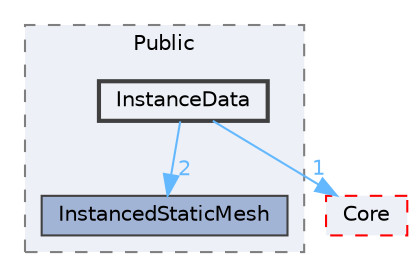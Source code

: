 digraph "InstanceData"
{
 // INTERACTIVE_SVG=YES
 // LATEX_PDF_SIZE
  bgcolor="transparent";
  edge [fontname=Helvetica,fontsize=10,labelfontname=Helvetica,labelfontsize=10];
  node [fontname=Helvetica,fontsize=10,shape=box,height=0.2,width=0.4];
  compound=true
  subgraph clusterdir_1d06a51bfc871a6a1823440d0d72725c {
    graph [ bgcolor="#edf0f7", pencolor="grey50", label="Public", fontname=Helvetica,fontsize=10 style="filled,dashed", URL="dir_1d06a51bfc871a6a1823440d0d72725c.html",tooltip=""]
  dir_6a9351a1cf8f4c33d8c28f4ea2d73bb9 [label="InstancedStaticMesh", fillcolor="#a2b4d6", color="grey25", style="filled", URL="dir_6a9351a1cf8f4c33d8c28f4ea2d73bb9.html",tooltip=""];
  dir_002c55fa03c5c1f4a036538c8e0ec210 [label="InstanceData", fillcolor="#edf0f7", color="grey25", style="filled,bold", URL="dir_002c55fa03c5c1f4a036538c8e0ec210.html",tooltip=""];
  }
  dir_0e6cddcc9caa1238c7f3774224afaa45 [label="Core", fillcolor="#edf0f7", color="red", style="filled,dashed", URL="dir_0e6cddcc9caa1238c7f3774224afaa45.html",tooltip=""];
  dir_002c55fa03c5c1f4a036538c8e0ec210->dir_0e6cddcc9caa1238c7f3774224afaa45 [headlabel="1", labeldistance=1.5 headhref="dir_000495_000266.html" href="dir_000495_000266.html" color="steelblue1" fontcolor="steelblue1"];
  dir_002c55fa03c5c1f4a036538c8e0ec210->dir_6a9351a1cf8f4c33d8c28f4ea2d73bb9 [headlabel="2", labeldistance=1.5 headhref="dir_000495_000496.html" href="dir_000495_000496.html" color="steelblue1" fontcolor="steelblue1"];
}
